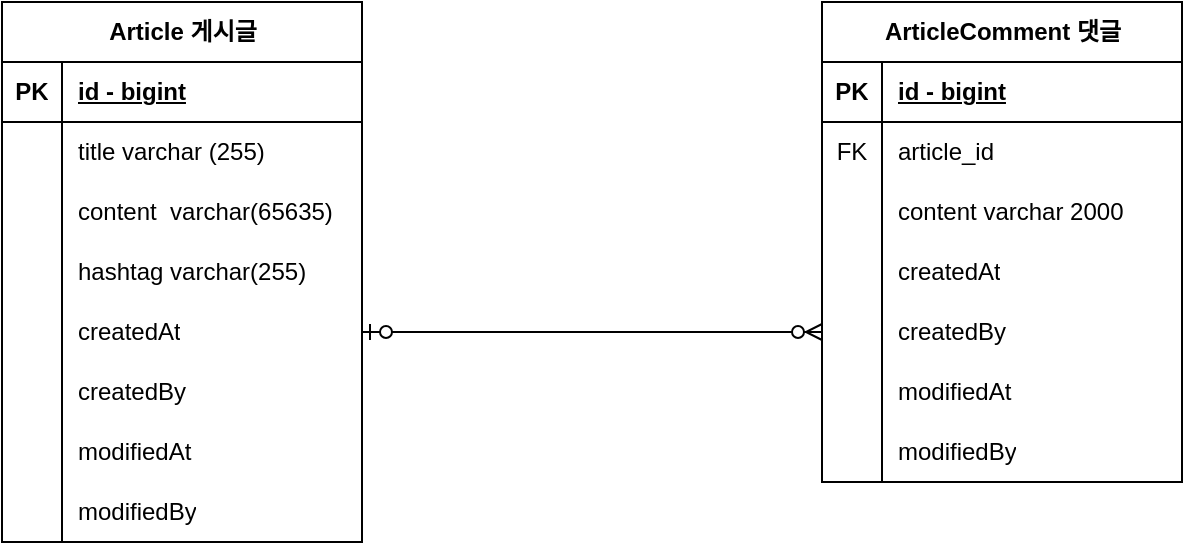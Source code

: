 <mxfile version="23.1.1" type="github">
  <diagram name="Page-1" id="9f46799a-70d6-7492-0946-bef42562c5a5">
    <mxGraphModel dx="954" dy="644" grid="1" gridSize="10" guides="1" tooltips="1" connect="1" arrows="1" fold="1" page="1" pageScale="1" pageWidth="1100" pageHeight="850" background="none" math="0" shadow="0">
      <root>
        <mxCell id="0" />
        <mxCell id="1" parent="0" />
        <mxCell id="og2cRvHjT_H-Wn1hXF4V-5" value="ArticleComment 댓글" style="shape=table;startSize=30;container=1;collapsible=1;childLayout=tableLayout;fixedRows=1;rowLines=0;fontStyle=1;align=center;resizeLast=1;html=1;" vertex="1" parent="1">
          <mxGeometry x="590" y="80" width="180" height="240.0" as="geometry" />
        </mxCell>
        <mxCell id="og2cRvHjT_H-Wn1hXF4V-6" value="" style="shape=tableRow;horizontal=0;startSize=0;swimlaneHead=0;swimlaneBody=0;fillColor=none;collapsible=0;dropTarget=0;points=[[0,0.5],[1,0.5]];portConstraint=eastwest;top=0;left=0;right=0;bottom=1;" vertex="1" parent="og2cRvHjT_H-Wn1hXF4V-5">
          <mxGeometry y="30" width="180" height="30" as="geometry" />
        </mxCell>
        <mxCell id="og2cRvHjT_H-Wn1hXF4V-7" value="PK" style="shape=partialRectangle;connectable=0;fillColor=none;top=0;left=0;bottom=0;right=0;fontStyle=1;overflow=hidden;whiteSpace=wrap;html=1;" vertex="1" parent="og2cRvHjT_H-Wn1hXF4V-6">
          <mxGeometry width="30" height="30" as="geometry">
            <mxRectangle width="30" height="30" as="alternateBounds" />
          </mxGeometry>
        </mxCell>
        <mxCell id="og2cRvHjT_H-Wn1hXF4V-8" value="id - bigint" style="shape=partialRectangle;connectable=0;fillColor=none;top=0;left=0;bottom=0;right=0;align=left;spacingLeft=6;fontStyle=5;overflow=hidden;whiteSpace=wrap;html=1;" vertex="1" parent="og2cRvHjT_H-Wn1hXF4V-6">
          <mxGeometry x="30" width="150" height="30" as="geometry">
            <mxRectangle width="150" height="30" as="alternateBounds" />
          </mxGeometry>
        </mxCell>
        <mxCell id="og2cRvHjT_H-Wn1hXF4V-9" value="" style="shape=tableRow;horizontal=0;startSize=0;swimlaneHead=0;swimlaneBody=0;fillColor=none;collapsible=0;dropTarget=0;points=[[0,0.5],[1,0.5]];portConstraint=eastwest;top=0;left=0;right=0;bottom=0;" vertex="1" parent="og2cRvHjT_H-Wn1hXF4V-5">
          <mxGeometry y="60" width="180" height="30" as="geometry" />
        </mxCell>
        <mxCell id="og2cRvHjT_H-Wn1hXF4V-10" value="FK" style="shape=partialRectangle;connectable=0;fillColor=none;top=0;left=0;bottom=0;right=0;editable=1;overflow=hidden;whiteSpace=wrap;html=1;" vertex="1" parent="og2cRvHjT_H-Wn1hXF4V-9">
          <mxGeometry width="30" height="30" as="geometry">
            <mxRectangle width="30" height="30" as="alternateBounds" />
          </mxGeometry>
        </mxCell>
        <mxCell id="og2cRvHjT_H-Wn1hXF4V-11" value="article_id" style="shape=partialRectangle;connectable=0;fillColor=none;top=0;left=0;bottom=0;right=0;align=left;spacingLeft=6;overflow=hidden;whiteSpace=wrap;html=1;" vertex="1" parent="og2cRvHjT_H-Wn1hXF4V-9">
          <mxGeometry x="30" width="150" height="30" as="geometry">
            <mxRectangle width="150" height="30" as="alternateBounds" />
          </mxGeometry>
        </mxCell>
        <mxCell id="og2cRvHjT_H-Wn1hXF4V-12" value="" style="shape=tableRow;horizontal=0;startSize=0;swimlaneHead=0;swimlaneBody=0;fillColor=none;collapsible=0;dropTarget=0;points=[[0,0.5],[1,0.5]];portConstraint=eastwest;top=0;left=0;right=0;bottom=0;" vertex="1" parent="og2cRvHjT_H-Wn1hXF4V-5">
          <mxGeometry y="90" width="180" height="30" as="geometry" />
        </mxCell>
        <mxCell id="og2cRvHjT_H-Wn1hXF4V-13" value="" style="shape=partialRectangle;connectable=0;fillColor=none;top=0;left=0;bottom=0;right=0;editable=1;overflow=hidden;whiteSpace=wrap;html=1;" vertex="1" parent="og2cRvHjT_H-Wn1hXF4V-12">
          <mxGeometry width="30" height="30" as="geometry">
            <mxRectangle width="30" height="30" as="alternateBounds" />
          </mxGeometry>
        </mxCell>
        <mxCell id="og2cRvHjT_H-Wn1hXF4V-14" value="content varchar 2000" style="shape=partialRectangle;connectable=0;fillColor=none;top=0;left=0;bottom=0;right=0;align=left;spacingLeft=6;overflow=hidden;whiteSpace=wrap;html=1;" vertex="1" parent="og2cRvHjT_H-Wn1hXF4V-12">
          <mxGeometry x="30" width="150" height="30" as="geometry">
            <mxRectangle width="150" height="30" as="alternateBounds" />
          </mxGeometry>
        </mxCell>
        <mxCell id="og2cRvHjT_H-Wn1hXF4V-89" value="" style="shape=tableRow;horizontal=0;startSize=0;swimlaneHead=0;swimlaneBody=0;fillColor=none;collapsible=0;dropTarget=0;points=[[0,0.5],[1,0.5]];portConstraint=eastwest;top=0;left=0;right=0;bottom=0;" vertex="1" parent="og2cRvHjT_H-Wn1hXF4V-5">
          <mxGeometry y="120" width="180" height="30" as="geometry" />
        </mxCell>
        <mxCell id="og2cRvHjT_H-Wn1hXF4V-90" value="" style="shape=partialRectangle;connectable=0;fillColor=none;top=0;left=0;bottom=0;right=0;editable=1;overflow=hidden;whiteSpace=wrap;html=1;" vertex="1" parent="og2cRvHjT_H-Wn1hXF4V-89">
          <mxGeometry width="30" height="30" as="geometry">
            <mxRectangle width="30" height="30" as="alternateBounds" />
          </mxGeometry>
        </mxCell>
        <mxCell id="og2cRvHjT_H-Wn1hXF4V-91" value="createdAt" style="shape=partialRectangle;connectable=0;fillColor=none;top=0;left=0;bottom=0;right=0;align=left;spacingLeft=6;overflow=hidden;whiteSpace=wrap;html=1;" vertex="1" parent="og2cRvHjT_H-Wn1hXF4V-89">
          <mxGeometry x="30" width="150" height="30" as="geometry">
            <mxRectangle width="150" height="30" as="alternateBounds" />
          </mxGeometry>
        </mxCell>
        <mxCell id="og2cRvHjT_H-Wn1hXF4V-92" value="" style="shape=tableRow;horizontal=0;startSize=0;swimlaneHead=0;swimlaneBody=0;fillColor=none;collapsible=0;dropTarget=0;points=[[0,0.5],[1,0.5]];portConstraint=eastwest;top=0;left=0;right=0;bottom=0;" vertex="1" parent="og2cRvHjT_H-Wn1hXF4V-5">
          <mxGeometry y="150" width="180" height="30" as="geometry" />
        </mxCell>
        <mxCell id="og2cRvHjT_H-Wn1hXF4V-93" value="" style="shape=partialRectangle;connectable=0;fillColor=none;top=0;left=0;bottom=0;right=0;editable=1;overflow=hidden;whiteSpace=wrap;html=1;" vertex="1" parent="og2cRvHjT_H-Wn1hXF4V-92">
          <mxGeometry width="30" height="30" as="geometry">
            <mxRectangle width="30" height="30" as="alternateBounds" />
          </mxGeometry>
        </mxCell>
        <mxCell id="og2cRvHjT_H-Wn1hXF4V-94" value="createdBy" style="shape=partialRectangle;connectable=0;fillColor=none;top=0;left=0;bottom=0;right=0;align=left;spacingLeft=6;overflow=hidden;whiteSpace=wrap;html=1;" vertex="1" parent="og2cRvHjT_H-Wn1hXF4V-92">
          <mxGeometry x="30" width="150" height="30" as="geometry">
            <mxRectangle width="150" height="30" as="alternateBounds" />
          </mxGeometry>
        </mxCell>
        <mxCell id="og2cRvHjT_H-Wn1hXF4V-95" value="" style="shape=tableRow;horizontal=0;startSize=0;swimlaneHead=0;swimlaneBody=0;fillColor=none;collapsible=0;dropTarget=0;points=[[0,0.5],[1,0.5]];portConstraint=eastwest;top=0;left=0;right=0;bottom=0;" vertex="1" parent="og2cRvHjT_H-Wn1hXF4V-5">
          <mxGeometry y="180" width="180" height="30" as="geometry" />
        </mxCell>
        <mxCell id="og2cRvHjT_H-Wn1hXF4V-96" value="" style="shape=partialRectangle;connectable=0;fillColor=none;top=0;left=0;bottom=0;right=0;editable=1;overflow=hidden;whiteSpace=wrap;html=1;" vertex="1" parent="og2cRvHjT_H-Wn1hXF4V-95">
          <mxGeometry width="30" height="30" as="geometry">
            <mxRectangle width="30" height="30" as="alternateBounds" />
          </mxGeometry>
        </mxCell>
        <mxCell id="og2cRvHjT_H-Wn1hXF4V-97" value="modifiedAt" style="shape=partialRectangle;connectable=0;fillColor=none;top=0;left=0;bottom=0;right=0;align=left;spacingLeft=6;overflow=hidden;whiteSpace=wrap;html=1;" vertex="1" parent="og2cRvHjT_H-Wn1hXF4V-95">
          <mxGeometry x="30" width="150" height="30" as="geometry">
            <mxRectangle width="150" height="30" as="alternateBounds" />
          </mxGeometry>
        </mxCell>
        <mxCell id="og2cRvHjT_H-Wn1hXF4V-98" value="" style="shape=tableRow;horizontal=0;startSize=0;swimlaneHead=0;swimlaneBody=0;fillColor=none;collapsible=0;dropTarget=0;points=[[0,0.5],[1,0.5]];portConstraint=eastwest;top=0;left=0;right=0;bottom=0;" vertex="1" parent="og2cRvHjT_H-Wn1hXF4V-5">
          <mxGeometry y="210" width="180" height="30" as="geometry" />
        </mxCell>
        <mxCell id="og2cRvHjT_H-Wn1hXF4V-99" value="" style="shape=partialRectangle;connectable=0;fillColor=none;top=0;left=0;bottom=0;right=0;editable=1;overflow=hidden;whiteSpace=wrap;html=1;" vertex="1" parent="og2cRvHjT_H-Wn1hXF4V-98">
          <mxGeometry width="30" height="30" as="geometry">
            <mxRectangle width="30" height="30" as="alternateBounds" />
          </mxGeometry>
        </mxCell>
        <mxCell id="og2cRvHjT_H-Wn1hXF4V-100" value="modifiedBy" style="shape=partialRectangle;connectable=0;fillColor=none;top=0;left=0;bottom=0;right=0;align=left;spacingLeft=6;overflow=hidden;whiteSpace=wrap;html=1;" vertex="1" parent="og2cRvHjT_H-Wn1hXF4V-98">
          <mxGeometry x="30" width="150" height="30" as="geometry">
            <mxRectangle width="150" height="30" as="alternateBounds" />
          </mxGeometry>
        </mxCell>
        <mxCell id="og2cRvHjT_H-Wn1hXF4V-31" value="Article 게시글" style="shape=table;startSize=30;container=1;collapsible=1;childLayout=tableLayout;fixedRows=1;rowLines=0;fontStyle=1;align=center;resizeLast=1;html=1;" vertex="1" parent="1">
          <mxGeometry x="180" y="80" width="180" height="270" as="geometry" />
        </mxCell>
        <mxCell id="og2cRvHjT_H-Wn1hXF4V-32" value="" style="shape=tableRow;horizontal=0;startSize=0;swimlaneHead=0;swimlaneBody=0;fillColor=none;collapsible=0;dropTarget=0;points=[[0,0.5],[1,0.5]];portConstraint=eastwest;top=0;left=0;right=0;bottom=1;" vertex="1" parent="og2cRvHjT_H-Wn1hXF4V-31">
          <mxGeometry y="30" width="180" height="30" as="geometry" />
        </mxCell>
        <mxCell id="og2cRvHjT_H-Wn1hXF4V-33" value="PK" style="shape=partialRectangle;connectable=0;fillColor=none;top=0;left=0;bottom=0;right=0;fontStyle=1;overflow=hidden;whiteSpace=wrap;html=1;" vertex="1" parent="og2cRvHjT_H-Wn1hXF4V-32">
          <mxGeometry width="30" height="30" as="geometry">
            <mxRectangle width="30" height="30" as="alternateBounds" />
          </mxGeometry>
        </mxCell>
        <mxCell id="og2cRvHjT_H-Wn1hXF4V-34" value="id - bigint" style="shape=partialRectangle;connectable=0;fillColor=none;top=0;left=0;bottom=0;right=0;align=left;spacingLeft=6;fontStyle=5;overflow=hidden;whiteSpace=wrap;html=1;" vertex="1" parent="og2cRvHjT_H-Wn1hXF4V-32">
          <mxGeometry x="30" width="150" height="30" as="geometry">
            <mxRectangle width="150" height="30" as="alternateBounds" />
          </mxGeometry>
        </mxCell>
        <mxCell id="og2cRvHjT_H-Wn1hXF4V-35" value="" style="shape=tableRow;horizontal=0;startSize=0;swimlaneHead=0;swimlaneBody=0;fillColor=none;collapsible=0;dropTarget=0;points=[[0,0.5],[1,0.5]];portConstraint=eastwest;top=0;left=0;right=0;bottom=0;" vertex="1" parent="og2cRvHjT_H-Wn1hXF4V-31">
          <mxGeometry y="60" width="180" height="30" as="geometry" />
        </mxCell>
        <mxCell id="og2cRvHjT_H-Wn1hXF4V-36" value="" style="shape=partialRectangle;connectable=0;fillColor=none;top=0;left=0;bottom=0;right=0;editable=1;overflow=hidden;whiteSpace=wrap;html=1;" vertex="1" parent="og2cRvHjT_H-Wn1hXF4V-35">
          <mxGeometry width="30" height="30" as="geometry">
            <mxRectangle width="30" height="30" as="alternateBounds" />
          </mxGeometry>
        </mxCell>
        <mxCell id="og2cRvHjT_H-Wn1hXF4V-37" value="title varchar (255)" style="shape=partialRectangle;connectable=0;fillColor=none;top=0;left=0;bottom=0;right=0;align=left;spacingLeft=6;overflow=hidden;whiteSpace=wrap;html=1;" vertex="1" parent="og2cRvHjT_H-Wn1hXF4V-35">
          <mxGeometry x="30" width="150" height="30" as="geometry">
            <mxRectangle width="150" height="30" as="alternateBounds" />
          </mxGeometry>
        </mxCell>
        <mxCell id="og2cRvHjT_H-Wn1hXF4V-38" value="" style="shape=tableRow;horizontal=0;startSize=0;swimlaneHead=0;swimlaneBody=0;fillColor=none;collapsible=0;dropTarget=0;points=[[0,0.5],[1,0.5]];portConstraint=eastwest;top=0;left=0;right=0;bottom=0;" vertex="1" parent="og2cRvHjT_H-Wn1hXF4V-31">
          <mxGeometry y="90" width="180" height="30" as="geometry" />
        </mxCell>
        <mxCell id="og2cRvHjT_H-Wn1hXF4V-39" value="" style="shape=partialRectangle;connectable=0;fillColor=none;top=0;left=0;bottom=0;right=0;editable=1;overflow=hidden;whiteSpace=wrap;html=1;" vertex="1" parent="og2cRvHjT_H-Wn1hXF4V-38">
          <mxGeometry width="30" height="30" as="geometry">
            <mxRectangle width="30" height="30" as="alternateBounds" />
          </mxGeometry>
        </mxCell>
        <mxCell id="og2cRvHjT_H-Wn1hXF4V-40" value="content&amp;nbsp; varchar(65635)" style="shape=partialRectangle;connectable=0;fillColor=none;top=0;left=0;bottom=0;right=0;align=left;spacingLeft=6;overflow=hidden;whiteSpace=wrap;html=1;" vertex="1" parent="og2cRvHjT_H-Wn1hXF4V-38">
          <mxGeometry x="30" width="150" height="30" as="geometry">
            <mxRectangle width="150" height="30" as="alternateBounds" />
          </mxGeometry>
        </mxCell>
        <mxCell id="og2cRvHjT_H-Wn1hXF4V-41" value="" style="shape=tableRow;horizontal=0;startSize=0;swimlaneHead=0;swimlaneBody=0;fillColor=none;collapsible=0;dropTarget=0;points=[[0,0.5],[1,0.5]];portConstraint=eastwest;top=0;left=0;right=0;bottom=0;" vertex="1" parent="og2cRvHjT_H-Wn1hXF4V-31">
          <mxGeometry y="120" width="180" height="30" as="geometry" />
        </mxCell>
        <mxCell id="og2cRvHjT_H-Wn1hXF4V-42" value="" style="shape=partialRectangle;connectable=0;fillColor=none;top=0;left=0;bottom=0;right=0;editable=1;overflow=hidden;whiteSpace=wrap;html=1;" vertex="1" parent="og2cRvHjT_H-Wn1hXF4V-41">
          <mxGeometry width="30" height="30" as="geometry">
            <mxRectangle width="30" height="30" as="alternateBounds" />
          </mxGeometry>
        </mxCell>
        <mxCell id="og2cRvHjT_H-Wn1hXF4V-43" value="hashtag varchar(255)" style="shape=partialRectangle;connectable=0;fillColor=none;top=0;left=0;bottom=0;right=0;align=left;spacingLeft=6;overflow=hidden;whiteSpace=wrap;html=1;" vertex="1" parent="og2cRvHjT_H-Wn1hXF4V-41">
          <mxGeometry x="30" width="150" height="30" as="geometry">
            <mxRectangle width="150" height="30" as="alternateBounds" />
          </mxGeometry>
        </mxCell>
        <mxCell id="og2cRvHjT_H-Wn1hXF4V-45" value="" style="shape=tableRow;horizontal=0;startSize=0;swimlaneHead=0;swimlaneBody=0;fillColor=none;collapsible=0;dropTarget=0;points=[[0,0.5],[1,0.5]];portConstraint=eastwest;top=0;left=0;right=0;bottom=0;" vertex="1" parent="og2cRvHjT_H-Wn1hXF4V-31">
          <mxGeometry y="150" width="180" height="30" as="geometry" />
        </mxCell>
        <mxCell id="og2cRvHjT_H-Wn1hXF4V-46" value="" style="shape=partialRectangle;connectable=0;fillColor=none;top=0;left=0;bottom=0;right=0;editable=1;overflow=hidden;whiteSpace=wrap;html=1;" vertex="1" parent="og2cRvHjT_H-Wn1hXF4V-45">
          <mxGeometry width="30" height="30" as="geometry">
            <mxRectangle width="30" height="30" as="alternateBounds" />
          </mxGeometry>
        </mxCell>
        <mxCell id="og2cRvHjT_H-Wn1hXF4V-47" value="createdAt" style="shape=partialRectangle;connectable=0;fillColor=none;top=0;left=0;bottom=0;right=0;align=left;spacingLeft=6;overflow=hidden;whiteSpace=wrap;html=1;" vertex="1" parent="og2cRvHjT_H-Wn1hXF4V-45">
          <mxGeometry x="30" width="150" height="30" as="geometry">
            <mxRectangle width="150" height="30" as="alternateBounds" />
          </mxGeometry>
        </mxCell>
        <mxCell id="og2cRvHjT_H-Wn1hXF4V-48" value="" style="shape=tableRow;horizontal=0;startSize=0;swimlaneHead=0;swimlaneBody=0;fillColor=none;collapsible=0;dropTarget=0;points=[[0,0.5],[1,0.5]];portConstraint=eastwest;top=0;left=0;right=0;bottom=0;" vertex="1" parent="og2cRvHjT_H-Wn1hXF4V-31">
          <mxGeometry y="180" width="180" height="30" as="geometry" />
        </mxCell>
        <mxCell id="og2cRvHjT_H-Wn1hXF4V-49" value="" style="shape=partialRectangle;connectable=0;fillColor=none;top=0;left=0;bottom=0;right=0;editable=1;overflow=hidden;whiteSpace=wrap;html=1;" vertex="1" parent="og2cRvHjT_H-Wn1hXF4V-48">
          <mxGeometry width="30" height="30" as="geometry">
            <mxRectangle width="30" height="30" as="alternateBounds" />
          </mxGeometry>
        </mxCell>
        <mxCell id="og2cRvHjT_H-Wn1hXF4V-50" value="createdBy" style="shape=partialRectangle;connectable=0;fillColor=none;top=0;left=0;bottom=0;right=0;align=left;spacingLeft=6;overflow=hidden;whiteSpace=wrap;html=1;" vertex="1" parent="og2cRvHjT_H-Wn1hXF4V-48">
          <mxGeometry x="30" width="150" height="30" as="geometry">
            <mxRectangle width="150" height="30" as="alternateBounds" />
          </mxGeometry>
        </mxCell>
        <mxCell id="og2cRvHjT_H-Wn1hXF4V-51" value="" style="shape=tableRow;horizontal=0;startSize=0;swimlaneHead=0;swimlaneBody=0;fillColor=none;collapsible=0;dropTarget=0;points=[[0,0.5],[1,0.5]];portConstraint=eastwest;top=0;left=0;right=0;bottom=0;" vertex="1" parent="og2cRvHjT_H-Wn1hXF4V-31">
          <mxGeometry y="210" width="180" height="30" as="geometry" />
        </mxCell>
        <mxCell id="og2cRvHjT_H-Wn1hXF4V-52" value="" style="shape=partialRectangle;connectable=0;fillColor=none;top=0;left=0;bottom=0;right=0;editable=1;overflow=hidden;whiteSpace=wrap;html=1;" vertex="1" parent="og2cRvHjT_H-Wn1hXF4V-51">
          <mxGeometry width="30" height="30" as="geometry">
            <mxRectangle width="30" height="30" as="alternateBounds" />
          </mxGeometry>
        </mxCell>
        <mxCell id="og2cRvHjT_H-Wn1hXF4V-53" value="modifiedAt" style="shape=partialRectangle;connectable=0;fillColor=none;top=0;left=0;bottom=0;right=0;align=left;spacingLeft=6;overflow=hidden;whiteSpace=wrap;html=1;" vertex="1" parent="og2cRvHjT_H-Wn1hXF4V-51">
          <mxGeometry x="30" width="150" height="30" as="geometry">
            <mxRectangle width="150" height="30" as="alternateBounds" />
          </mxGeometry>
        </mxCell>
        <mxCell id="og2cRvHjT_H-Wn1hXF4V-54" value="" style="shape=tableRow;horizontal=0;startSize=0;swimlaneHead=0;swimlaneBody=0;fillColor=none;collapsible=0;dropTarget=0;points=[[0,0.5],[1,0.5]];portConstraint=eastwest;top=0;left=0;right=0;bottom=0;" vertex="1" parent="og2cRvHjT_H-Wn1hXF4V-31">
          <mxGeometry y="240" width="180" height="30" as="geometry" />
        </mxCell>
        <mxCell id="og2cRvHjT_H-Wn1hXF4V-55" value="" style="shape=partialRectangle;connectable=0;fillColor=none;top=0;left=0;bottom=0;right=0;editable=1;overflow=hidden;whiteSpace=wrap;html=1;" vertex="1" parent="og2cRvHjT_H-Wn1hXF4V-54">
          <mxGeometry width="30" height="30" as="geometry">
            <mxRectangle width="30" height="30" as="alternateBounds" />
          </mxGeometry>
        </mxCell>
        <mxCell id="og2cRvHjT_H-Wn1hXF4V-56" value="modifiedBy" style="shape=partialRectangle;connectable=0;fillColor=none;top=0;left=0;bottom=0;right=0;align=left;spacingLeft=6;overflow=hidden;whiteSpace=wrap;html=1;" vertex="1" parent="og2cRvHjT_H-Wn1hXF4V-54">
          <mxGeometry x="30" width="150" height="30" as="geometry">
            <mxRectangle width="150" height="30" as="alternateBounds" />
          </mxGeometry>
        </mxCell>
        <mxCell id="og2cRvHjT_H-Wn1hXF4V-113" value="" style="edgeStyle=entityRelationEdgeStyle;fontSize=12;html=1;endArrow=ERzeroToMany;startArrow=ERzeroToOne;rounded=0;exitX=1;exitY=0.5;exitDx=0;exitDy=0;entryX=0;entryY=0.5;entryDx=0;entryDy=0;" edge="1" parent="1" source="og2cRvHjT_H-Wn1hXF4V-45" target="og2cRvHjT_H-Wn1hXF4V-92">
          <mxGeometry width="100" height="100" relative="1" as="geometry">
            <mxPoint x="450" y="170" as="sourcePoint" />
            <mxPoint x="550" y="70" as="targetPoint" />
          </mxGeometry>
        </mxCell>
      </root>
    </mxGraphModel>
  </diagram>
</mxfile>
